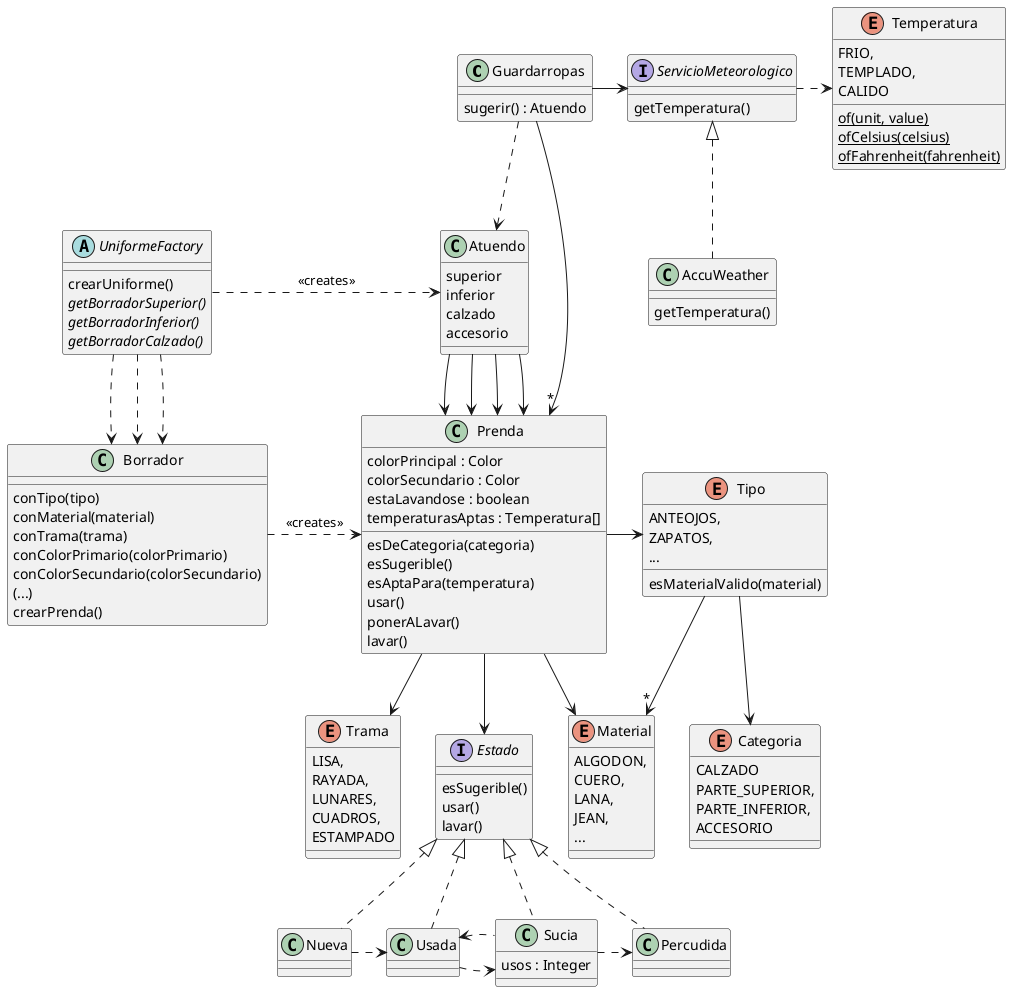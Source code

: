 @startuml iteracion-4

class Guardarropas {
  sugerir() : Atuendo
}

Guardarropas ..> Atuendo
Guardarropas --> "*" Prenda
Guardarropas -right-> ServicioMeteorologico

interface ServicioMeteorologico {
    getTemperatura()
}

ServicioMeteorologico .right.> Temperatura

ServicioMeteorologico <|.. AccuWeather

class AccuWeather {
    getTemperatura()
}

enum Temperatura {
    FRIO,
    TEMPLADO,
    CALIDO
    {static} of(unit, value)
    {static} ofCelsius(celsius)
    {static} ofFahrenheit(fahrenheit)
}

abstract UniformeFactory {
  crearUniforme()
  {abstract} getBorradorSuperior()
  {abstract} getBorradorInferior()
  {abstract} getBorradorCalzado()
}

UniformeFactory .right.> Atuendo : <<creates>>
UniformeFactory ..> Borrador
UniformeFactory ..> Borrador
UniformeFactory ..> Borrador

class Atuendo {
   superior
   inferior
   calzado
   accesorio
}

Atuendo --> Prenda
Atuendo --> Prenda
Atuendo --> Prenda
Atuendo --> Prenda

class Borrador {
  conTipo(tipo)
  conMaterial(material)
  conTrama(trama)
  conColorPrimario(colorPrimario)
  conColorSecundario(colorSecundario)
  (...)
  crearPrenda()
}

Borrador .right.> Prenda : <<creates>>

class Prenda {
 colorPrincipal : Color
 colorSecundario : Color
 estaLavandose : boolean
 temperaturasAptas : Temperatura[]
 esDeCategoria(categoria)
 esSugerible()
 esAptaPara(temperatura)
 usar()
 ponerALavar()
 lavar()
}

Prenda -right-> Tipo
Prenda --> Material
Prenda --> Trama
Prenda --> Estado

enum Material {
  ALGODON,
  CUERO,
  LANA,
  JEAN,
  ...
}

enum Trama {
  LISA,
  RAYADA,
  LUNARES,
  CUADROS,
  ESTAMPADO
}

enum Tipo {
  ANTEOJOS,
  ZAPATOS,
  ...
  esMaterialValido(material)
}

Tipo --> "*" Material
Tipo --> Categoria

enum Categoria {
  CALZADO
  PARTE_SUPERIOR,
  PARTE_INFERIOR,
  ACCESORIO
}

interface Estado {
 esSugerible()
 usar()
 lavar()
}

Estado <|.. Nueva
Estado <|.. Usada
Estado <|.. Sucia
Estado <|.. Percudida

Nueva .right.> Usada
Usada .right.> Sucia
Sucia .left.> Usada
Sucia .right.> Percudida

class Sucia {
  usos : Integer
}

@enduml
